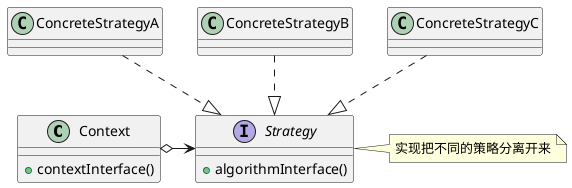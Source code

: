 @startuml

class Context{
    + contextInterface()
}

interface Strategy{
    + algorithmInterface()
}
note right
实现把不同的策略分离开来
endnote

class ConcreteStrategyA
class ConcreteStrategyB
class ConcreteStrategyC

ConcreteStrategyA ..|> Strategy
ConcreteStrategyB ..|> Strategy
ConcreteStrategyC ..|> Strategy

Context o-> Strategy

@enduml